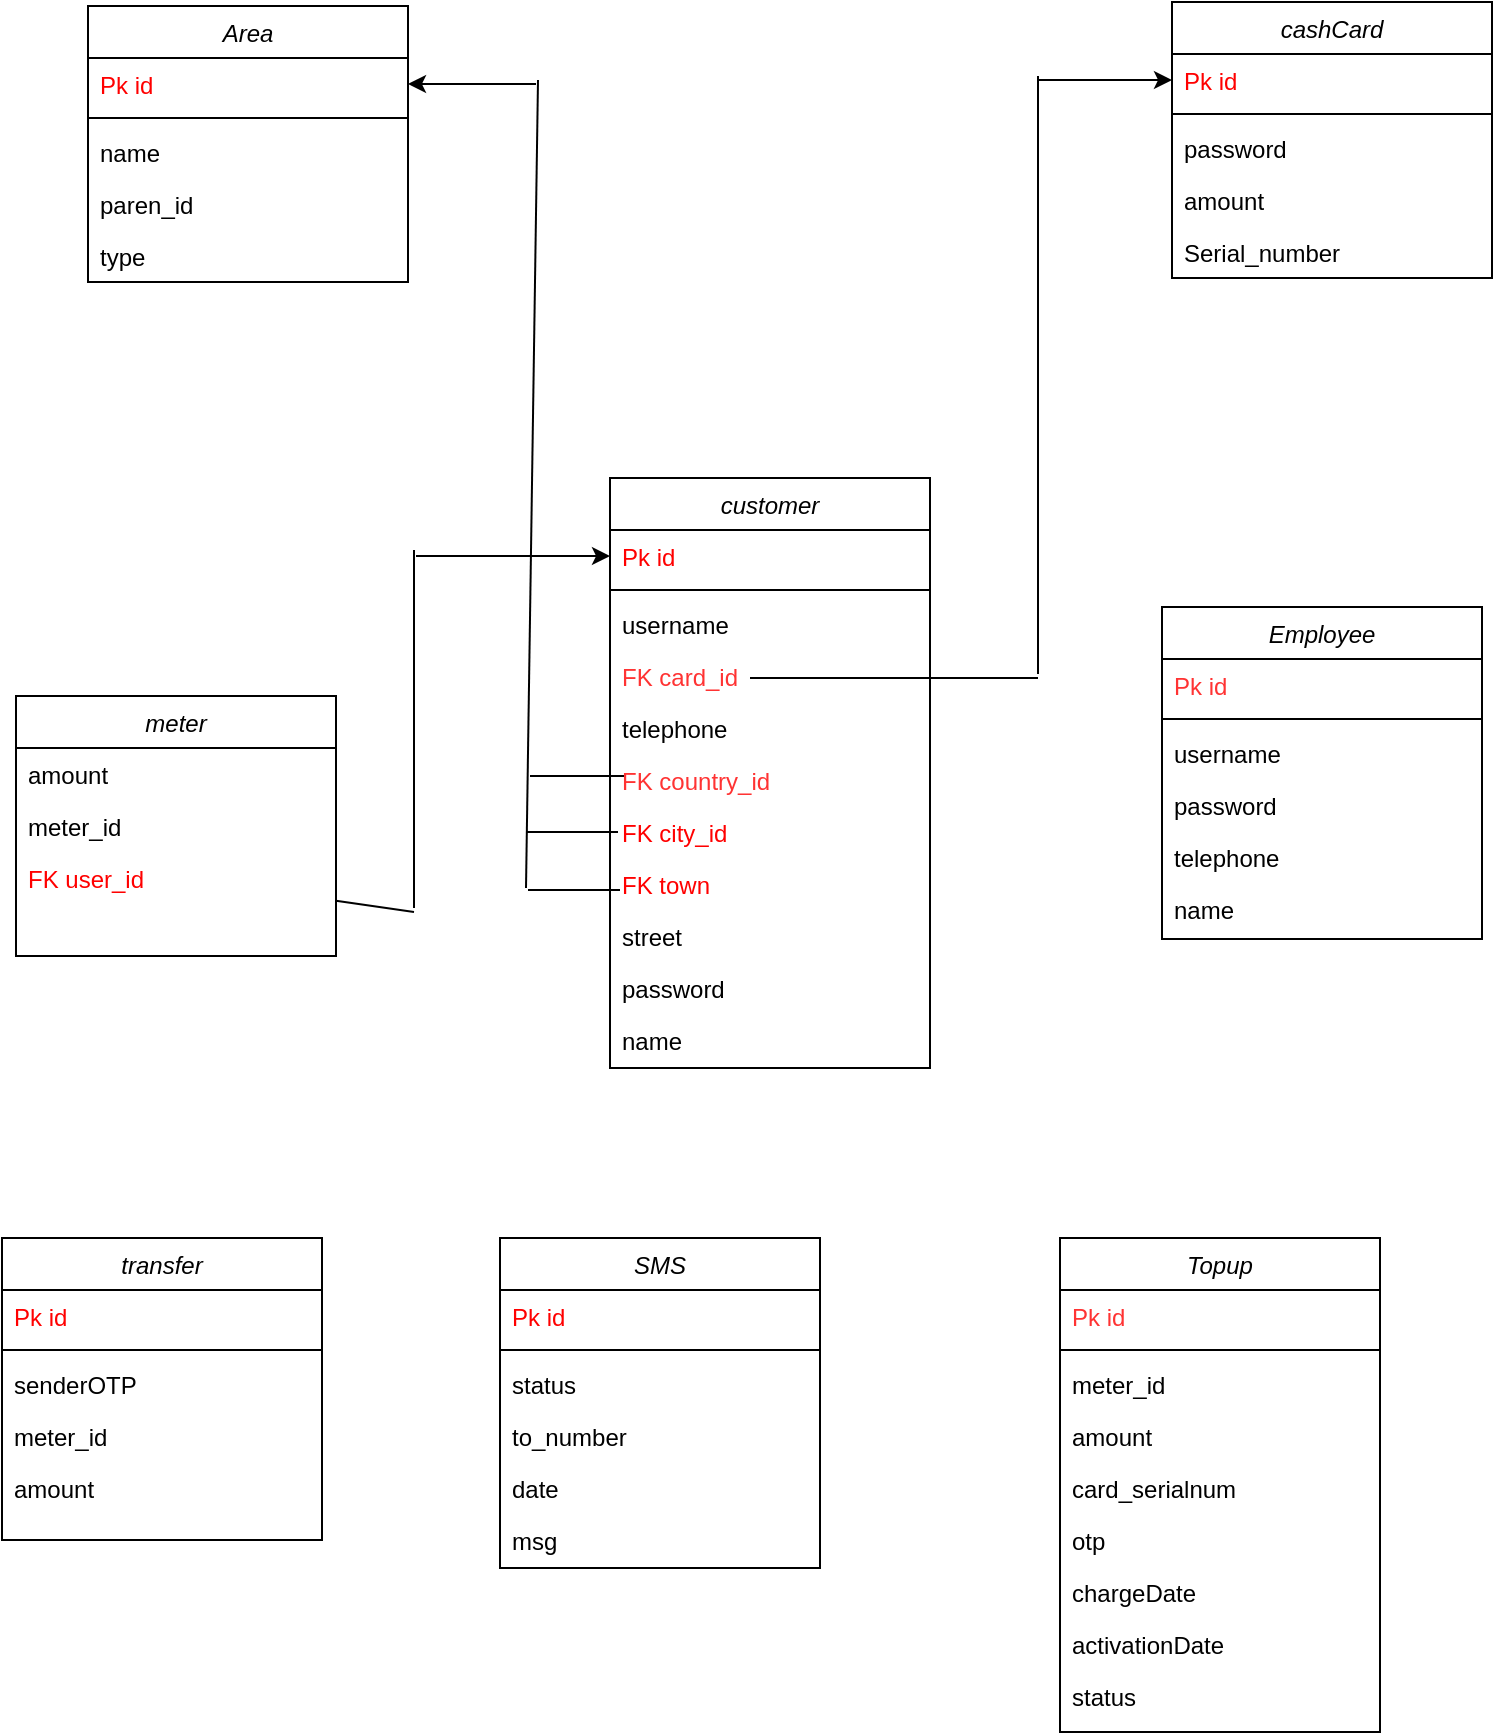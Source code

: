 <mxfile version="14.2.9" type="github">
  <diagram id="C5RBs43oDa-KdzZeNtuy" name="Page-1">
    <mxGraphModel dx="868" dy="393" grid="0" gridSize="10" guides="1" tooltips="1" connect="1" arrows="1" fold="1" page="1" pageScale="1" pageWidth="827" pageHeight="1169" math="0" shadow="0">
      <root>
        <mxCell id="WIyWlLk6GJQsqaUBKTNV-0" />
        <mxCell id="WIyWlLk6GJQsqaUBKTNV-1" parent="WIyWlLk6GJQsqaUBKTNV-0" />
        <mxCell id="7nV4E8yaG522N6IfIAVM-57" value="transfer" style="swimlane;fontStyle=2;align=center;verticalAlign=top;childLayout=stackLayout;horizontal=1;startSize=26;horizontalStack=0;resizeParent=1;resizeLast=0;collapsible=1;marginBottom=0;rounded=0;shadow=0;strokeWidth=1;" parent="WIyWlLk6GJQsqaUBKTNV-1" vertex="1">
          <mxGeometry x="36" y="666" width="160" height="151" as="geometry">
            <mxRectangle x="230" y="140" width="160" height="26" as="alternateBounds" />
          </mxGeometry>
        </mxCell>
        <mxCell id="7nV4E8yaG522N6IfIAVM-58" value="Pk id" style="text;align=left;verticalAlign=top;spacingLeft=4;spacingRight=4;overflow=hidden;rotatable=0;points=[[0,0.5],[1,0.5]];portConstraint=eastwest;fontColor=#FF0000;" parent="7nV4E8yaG522N6IfIAVM-57" vertex="1">
          <mxGeometry y="26" width="160" height="26" as="geometry" />
        </mxCell>
        <mxCell id="7nV4E8yaG522N6IfIAVM-59" value="" style="line;html=1;strokeWidth=1;align=left;verticalAlign=middle;spacingTop=-1;spacingLeft=3;spacingRight=3;rotatable=0;labelPosition=right;points=[];portConstraint=eastwest;" parent="7nV4E8yaG522N6IfIAVM-57" vertex="1">
          <mxGeometry y="52" width="160" height="8" as="geometry" />
        </mxCell>
        <mxCell id="7nV4E8yaG522N6IfIAVM-60" value="senderOTP" style="text;align=left;verticalAlign=top;spacingLeft=4;spacingRight=4;overflow=hidden;rotatable=0;points=[[0,0.5],[1,0.5]];portConstraint=eastwest;rounded=0;shadow=0;html=0;" parent="7nV4E8yaG522N6IfIAVM-57" vertex="1">
          <mxGeometry y="60" width="160" height="26" as="geometry" />
        </mxCell>
        <mxCell id="7nV4E8yaG522N6IfIAVM-61" value="meter_id" style="text;align=left;verticalAlign=top;spacingLeft=4;spacingRight=4;overflow=hidden;rotatable=0;points=[[0,0.5],[1,0.5]];portConstraint=eastwest;rounded=0;shadow=0;html=0;" parent="7nV4E8yaG522N6IfIAVM-57" vertex="1">
          <mxGeometry y="86" width="160" height="26" as="geometry" />
        </mxCell>
        <mxCell id="7nV4E8yaG522N6IfIAVM-62" value="amount" style="text;align=left;verticalAlign=top;spacingLeft=4;spacingRight=4;overflow=hidden;rotatable=0;points=[[0,0.5],[1,0.5]];portConstraint=eastwest;" parent="7nV4E8yaG522N6IfIAVM-57" vertex="1">
          <mxGeometry y="112" width="160" height="26" as="geometry" />
        </mxCell>
        <mxCell id="7nV4E8yaG522N6IfIAVM-40" value="SMS" style="swimlane;fontStyle=2;align=center;verticalAlign=top;childLayout=stackLayout;horizontal=1;startSize=26;horizontalStack=0;resizeParent=1;resizeLast=0;collapsible=1;marginBottom=0;rounded=0;shadow=0;strokeWidth=1;" parent="WIyWlLk6GJQsqaUBKTNV-1" vertex="1">
          <mxGeometry x="285" y="666" width="160" height="165" as="geometry">
            <mxRectangle x="230" y="140" width="160" height="26" as="alternateBounds" />
          </mxGeometry>
        </mxCell>
        <mxCell id="7nV4E8yaG522N6IfIAVM-41" value="Pk id" style="text;align=left;verticalAlign=top;spacingLeft=4;spacingRight=4;overflow=hidden;rotatable=0;points=[[0,0.5],[1,0.5]];portConstraint=eastwest;fontColor=#FF0000;" parent="7nV4E8yaG522N6IfIAVM-40" vertex="1">
          <mxGeometry y="26" width="160" height="26" as="geometry" />
        </mxCell>
        <mxCell id="7nV4E8yaG522N6IfIAVM-42" value="" style="line;html=1;strokeWidth=1;align=left;verticalAlign=middle;spacingTop=-1;spacingLeft=3;spacingRight=3;rotatable=0;labelPosition=right;points=[];portConstraint=eastwest;" parent="7nV4E8yaG522N6IfIAVM-40" vertex="1">
          <mxGeometry y="52" width="160" height="8" as="geometry" />
        </mxCell>
        <mxCell id="7nV4E8yaG522N6IfIAVM-43" value="status" style="text;align=left;verticalAlign=top;spacingLeft=4;spacingRight=4;overflow=hidden;rotatable=0;points=[[0,0.5],[1,0.5]];portConstraint=eastwest;rounded=0;shadow=0;html=0;" parent="7nV4E8yaG522N6IfIAVM-40" vertex="1">
          <mxGeometry y="60" width="160" height="26" as="geometry" />
        </mxCell>
        <mxCell id="7nV4E8yaG522N6IfIAVM-44" value="to_number" style="text;align=left;verticalAlign=top;spacingLeft=4;spacingRight=4;overflow=hidden;rotatable=0;points=[[0,0.5],[1,0.5]];portConstraint=eastwest;rounded=0;shadow=0;html=0;" parent="7nV4E8yaG522N6IfIAVM-40" vertex="1">
          <mxGeometry y="86" width="160" height="26" as="geometry" />
        </mxCell>
        <mxCell id="7nV4E8yaG522N6IfIAVM-45" value="date" style="text;align=left;verticalAlign=top;spacingLeft=4;spacingRight=4;overflow=hidden;rotatable=0;points=[[0,0.5],[1,0.5]];portConstraint=eastwest;" parent="7nV4E8yaG522N6IfIAVM-40" vertex="1">
          <mxGeometry y="112" width="160" height="26" as="geometry" />
        </mxCell>
        <mxCell id="7nV4E8yaG522N6IfIAVM-46" value="msg" style="text;align=left;verticalAlign=top;spacingLeft=4;spacingRight=4;overflow=hidden;rotatable=0;points=[[0,0.5],[1,0.5]];portConstraint=eastwest;" parent="7nV4E8yaG522N6IfIAVM-40" vertex="1">
          <mxGeometry y="138" width="160" height="26" as="geometry" />
        </mxCell>
        <mxCell id="7nV4E8yaG522N6IfIAVM-47" value="Topup" style="swimlane;fontStyle=2;align=center;verticalAlign=top;childLayout=stackLayout;horizontal=1;startSize=26;horizontalStack=0;resizeParent=1;resizeLast=0;collapsible=1;marginBottom=0;rounded=0;shadow=0;strokeWidth=1;" parent="WIyWlLk6GJQsqaUBKTNV-1" vertex="1">
          <mxGeometry x="565" y="666" width="160" height="247" as="geometry">
            <mxRectangle x="230" y="140" width="160" height="26" as="alternateBounds" />
          </mxGeometry>
        </mxCell>
        <mxCell id="7nV4E8yaG522N6IfIAVM-48" value="Pk id" style="text;align=left;verticalAlign=top;spacingLeft=4;spacingRight=4;overflow=hidden;rotatable=0;points=[[0,0.5],[1,0.5]];portConstraint=eastwest;fontColor=#FF3333;" parent="7nV4E8yaG522N6IfIAVM-47" vertex="1">
          <mxGeometry y="26" width="160" height="26" as="geometry" />
        </mxCell>
        <mxCell id="7nV4E8yaG522N6IfIAVM-49" value="" style="line;html=1;strokeWidth=1;align=left;verticalAlign=middle;spacingTop=-1;spacingLeft=3;spacingRight=3;rotatable=0;labelPosition=right;points=[];portConstraint=eastwest;" parent="7nV4E8yaG522N6IfIAVM-47" vertex="1">
          <mxGeometry y="52" width="160" height="8" as="geometry" />
        </mxCell>
        <mxCell id="7nV4E8yaG522N6IfIAVM-50" value="meter_id" style="text;align=left;verticalAlign=top;spacingLeft=4;spacingRight=4;overflow=hidden;rotatable=0;points=[[0,0.5],[1,0.5]];portConstraint=eastwest;rounded=0;shadow=0;html=0;" parent="7nV4E8yaG522N6IfIAVM-47" vertex="1">
          <mxGeometry y="60" width="160" height="26" as="geometry" />
        </mxCell>
        <mxCell id="7nV4E8yaG522N6IfIAVM-51" value="amount" style="text;align=left;verticalAlign=top;spacingLeft=4;spacingRight=4;overflow=hidden;rotatable=0;points=[[0,0.5],[1,0.5]];portConstraint=eastwest;rounded=0;shadow=0;html=0;" parent="7nV4E8yaG522N6IfIAVM-47" vertex="1">
          <mxGeometry y="86" width="160" height="26" as="geometry" />
        </mxCell>
        <mxCell id="7nV4E8yaG522N6IfIAVM-52" value="card_serialnum" style="text;align=left;verticalAlign=top;spacingLeft=4;spacingRight=4;overflow=hidden;rotatable=0;points=[[0,0.5],[1,0.5]];portConstraint=eastwest;" parent="7nV4E8yaG522N6IfIAVM-47" vertex="1">
          <mxGeometry y="112" width="160" height="26" as="geometry" />
        </mxCell>
        <mxCell id="7nV4E8yaG522N6IfIAVM-53" value="otp" style="text;align=left;verticalAlign=top;spacingLeft=4;spacingRight=4;overflow=hidden;rotatable=0;points=[[0,0.5],[1,0.5]];portConstraint=eastwest;" parent="7nV4E8yaG522N6IfIAVM-47" vertex="1">
          <mxGeometry y="138" width="160" height="26" as="geometry" />
        </mxCell>
        <mxCell id="7nV4E8yaG522N6IfIAVM-54" value="chargeDate" style="text;align=left;verticalAlign=top;spacingLeft=4;spacingRight=4;overflow=hidden;rotatable=0;points=[[0,0.5],[1,0.5]];portConstraint=eastwest;" parent="7nV4E8yaG522N6IfIAVM-47" vertex="1">
          <mxGeometry y="164" width="160" height="26" as="geometry" />
        </mxCell>
        <mxCell id="7nV4E8yaG522N6IfIAVM-67" value="activationDate" style="text;align=left;verticalAlign=top;spacingLeft=4;spacingRight=4;overflow=hidden;rotatable=0;points=[[0,0.5],[1,0.5]];portConstraint=eastwest;" parent="7nV4E8yaG522N6IfIAVM-47" vertex="1">
          <mxGeometry y="190" width="160" height="26" as="geometry" />
        </mxCell>
        <mxCell id="7nV4E8yaG522N6IfIAVM-68" value="status" style="text;align=left;verticalAlign=top;spacingLeft=4;spacingRight=4;overflow=hidden;rotatable=0;points=[[0,0.5],[1,0.5]];portConstraint=eastwest;" parent="7nV4E8yaG522N6IfIAVM-47" vertex="1">
          <mxGeometry y="216" width="160" height="26" as="geometry" />
        </mxCell>
        <mxCell id="7nV4E8yaG522N6IfIAVM-28" value="meter" style="swimlane;fontStyle=2;align=center;verticalAlign=top;childLayout=stackLayout;horizontal=1;startSize=26;horizontalStack=0;resizeParent=1;resizeLast=0;collapsible=1;marginBottom=0;rounded=0;shadow=0;strokeWidth=1;" parent="WIyWlLk6GJQsqaUBKTNV-1" vertex="1">
          <mxGeometry x="43" y="395" width="160" height="130" as="geometry">
            <mxRectangle x="230" y="140" width="160" height="26" as="alternateBounds" />
          </mxGeometry>
        </mxCell>
        <mxCell id="oHxnqU8lxe4c-BCrIvXj-5" value="" style="endArrow=none;html=1;rounded=0;fontColor=#FF3333;" parent="7nV4E8yaG522N6IfIAVM-28" edge="1">
          <mxGeometry relative="1" as="geometry">
            <mxPoint x="257" y="40" as="sourcePoint" />
            <mxPoint x="304" y="40" as="targetPoint" />
          </mxGeometry>
        </mxCell>
        <mxCell id="7nV4E8yaG522N6IfIAVM-31" value="amount" style="text;align=left;verticalAlign=top;spacingLeft=4;spacingRight=4;overflow=hidden;rotatable=0;points=[[0,0.5],[1,0.5]];portConstraint=eastwest;rounded=0;shadow=0;html=0;" parent="7nV4E8yaG522N6IfIAVM-28" vertex="1">
          <mxGeometry y="26" width="160" height="26" as="geometry" />
        </mxCell>
        <mxCell id="7nV4E8yaG522N6IfIAVM-32" value="meter_id" style="text;align=left;verticalAlign=top;spacingLeft=4;spacingRight=4;overflow=hidden;rotatable=0;points=[[0,0.5],[1,0.5]];portConstraint=eastwest;rounded=0;shadow=0;html=0;" parent="7nV4E8yaG522N6IfIAVM-28" vertex="1">
          <mxGeometry y="52" width="160" height="26" as="geometry" />
        </mxCell>
        <mxCell id="oHxnqU8lxe4c-BCrIvXj-1" value="FK user_id" style="text;align=left;verticalAlign=top;spacingLeft=4;spacingRight=4;overflow=hidden;rotatable=0;points=[[0,0.5],[1,0.5]];portConstraint=eastwest;fontColor=#FF0000;" parent="7nV4E8yaG522N6IfIAVM-28" vertex="1">
          <mxGeometry y="78" width="160" height="26" as="geometry" />
        </mxCell>
        <mxCell id="7nV4E8yaG522N6IfIAVM-7" value="customer" style="swimlane;fontStyle=2;align=center;verticalAlign=top;childLayout=stackLayout;horizontal=1;startSize=26;horizontalStack=0;resizeParent=1;resizeLast=0;collapsible=1;marginBottom=0;rounded=0;shadow=0;strokeWidth=1;" parent="WIyWlLk6GJQsqaUBKTNV-1" vertex="1">
          <mxGeometry x="340" y="286" width="160" height="295" as="geometry">
            <mxRectangle x="230" y="140" width="160" height="26" as="alternateBounds" />
          </mxGeometry>
        </mxCell>
        <mxCell id="7nV4E8yaG522N6IfIAVM-8" value="Pk id" style="text;align=left;verticalAlign=top;spacingLeft=4;spacingRight=4;overflow=hidden;rotatable=0;points=[[0,0.5],[1,0.5]];portConstraint=eastwest;fontColor=#FF0000;" parent="7nV4E8yaG522N6IfIAVM-7" vertex="1">
          <mxGeometry y="26" width="160" height="26" as="geometry" />
        </mxCell>
        <mxCell id="7nV4E8yaG522N6IfIAVM-9" value="" style="line;html=1;strokeWidth=1;align=left;verticalAlign=middle;spacingTop=-1;spacingLeft=3;spacingRight=3;rotatable=0;labelPosition=right;points=[];portConstraint=eastwest;" parent="7nV4E8yaG522N6IfIAVM-7" vertex="1">
          <mxGeometry y="52" width="160" height="8" as="geometry" />
        </mxCell>
        <mxCell id="7nV4E8yaG522N6IfIAVM-10" value="username" style="text;align=left;verticalAlign=top;spacingLeft=4;spacingRight=4;overflow=hidden;rotatable=0;points=[[0,0.5],[1,0.5]];portConstraint=eastwest;rounded=0;shadow=0;html=0;" parent="7nV4E8yaG522N6IfIAVM-7" vertex="1">
          <mxGeometry y="60" width="160" height="26" as="geometry" />
        </mxCell>
        <mxCell id="7nV4E8yaG522N6IfIAVM-11" value="FK card_id" style="text;align=left;verticalAlign=top;spacingLeft=4;spacingRight=4;overflow=hidden;rotatable=0;points=[[0,0.5],[1,0.5]];portConstraint=eastwest;rounded=0;shadow=0;html=0;fontColor=#FF3333;" parent="7nV4E8yaG522N6IfIAVM-7" vertex="1">
          <mxGeometry y="86" width="160" height="26" as="geometry" />
        </mxCell>
        <mxCell id="oHxnqU8lxe4c-BCrIvXj-2" value="" style="endArrow=none;html=1;rounded=0;fontColor=#FF3333;" parent="7nV4E8yaG522N6IfIAVM-7" edge="1">
          <mxGeometry relative="1" as="geometry">
            <mxPoint x="70" y="100" as="sourcePoint" />
            <mxPoint x="214" y="100" as="targetPoint" />
          </mxGeometry>
        </mxCell>
        <mxCell id="7nV4E8yaG522N6IfIAVM-12" value="telephone" style="text;align=left;verticalAlign=top;spacingLeft=4;spacingRight=4;overflow=hidden;rotatable=0;points=[[0,0.5],[1,0.5]];portConstraint=eastwest;" parent="7nV4E8yaG522N6IfIAVM-7" vertex="1">
          <mxGeometry y="112" width="160" height="26" as="geometry" />
        </mxCell>
        <mxCell id="7nV4E8yaG522N6IfIAVM-14" value="FK country_id" style="text;align=left;verticalAlign=top;spacingLeft=4;spacingRight=4;overflow=hidden;rotatable=0;points=[[0,0.5],[1,0.5]];portConstraint=eastwest;fontColor=#FF3333;" parent="7nV4E8yaG522N6IfIAVM-7" vertex="1">
          <mxGeometry y="138" width="160" height="26" as="geometry" />
        </mxCell>
        <mxCell id="7nV4E8yaG522N6IfIAVM-15" value="FK city_id" style="text;align=left;verticalAlign=top;spacingLeft=4;spacingRight=4;overflow=hidden;rotatable=0;points=[[0,0.5],[1,0.5]];portConstraint=eastwest;fontColor=#FF0000;" parent="7nV4E8yaG522N6IfIAVM-7" vertex="1">
          <mxGeometry y="164" width="160" height="26" as="geometry" />
        </mxCell>
        <mxCell id="7nV4E8yaG522N6IfIAVM-17" value="FK town" style="text;align=left;verticalAlign=top;spacingLeft=4;spacingRight=4;overflow=hidden;rotatable=0;points=[[0,0.5],[1,0.5]];portConstraint=eastwest;fontColor=#FF0000;" parent="7nV4E8yaG522N6IfIAVM-7" vertex="1">
          <mxGeometry y="190" width="160" height="26" as="geometry" />
        </mxCell>
        <mxCell id="7nV4E8yaG522N6IfIAVM-18" value="street" style="text;align=left;verticalAlign=top;spacingLeft=4;spacingRight=4;overflow=hidden;rotatable=0;points=[[0,0.5],[1,0.5]];portConstraint=eastwest;" parent="7nV4E8yaG522N6IfIAVM-7" vertex="1">
          <mxGeometry y="216" width="160" height="26" as="geometry" />
        </mxCell>
        <mxCell id="7nV4E8yaG522N6IfIAVM-19" value="password" style="text;align=left;verticalAlign=top;spacingLeft=4;spacingRight=4;overflow=hidden;rotatable=0;points=[[0,0.5],[1,0.5]];portConstraint=eastwest;" parent="7nV4E8yaG522N6IfIAVM-7" vertex="1">
          <mxGeometry y="242" width="160" height="26" as="geometry" />
        </mxCell>
        <mxCell id="7nV4E8yaG522N6IfIAVM-20" value="name" style="text;align=left;verticalAlign=top;spacingLeft=4;spacingRight=4;overflow=hidden;rotatable=0;points=[[0,0.5],[1,0.5]];portConstraint=eastwest;" parent="7nV4E8yaG522N6IfIAVM-7" vertex="1">
          <mxGeometry y="268" width="160" height="26" as="geometry" />
        </mxCell>
        <mxCell id="7nV4E8yaG522N6IfIAVM-21" value="Employee" style="swimlane;fontStyle=2;align=center;verticalAlign=top;childLayout=stackLayout;horizontal=1;startSize=26;horizontalStack=0;resizeParent=1;resizeLast=0;collapsible=1;marginBottom=0;rounded=0;shadow=0;strokeWidth=1;" parent="WIyWlLk6GJQsqaUBKTNV-1" vertex="1">
          <mxGeometry x="616" y="350.5" width="160" height="166" as="geometry">
            <mxRectangle x="230" y="140" width="160" height="26" as="alternateBounds" />
          </mxGeometry>
        </mxCell>
        <mxCell id="7nV4E8yaG522N6IfIAVM-22" value="Pk id" style="text;align=left;verticalAlign=top;spacingLeft=4;spacingRight=4;overflow=hidden;rotatable=0;points=[[0,0.5],[1,0.5]];portConstraint=eastwest;fontColor=#FF3333;" parent="7nV4E8yaG522N6IfIAVM-21" vertex="1">
          <mxGeometry y="26" width="160" height="26" as="geometry" />
        </mxCell>
        <mxCell id="7nV4E8yaG522N6IfIAVM-23" value="" style="line;html=1;strokeWidth=1;align=left;verticalAlign=middle;spacingTop=-1;spacingLeft=3;spacingRight=3;rotatable=0;labelPosition=right;points=[];portConstraint=eastwest;" parent="7nV4E8yaG522N6IfIAVM-21" vertex="1">
          <mxGeometry y="52" width="160" height="8" as="geometry" />
        </mxCell>
        <mxCell id="7nV4E8yaG522N6IfIAVM-24" value="username" style="text;align=left;verticalAlign=top;spacingLeft=4;spacingRight=4;overflow=hidden;rotatable=0;points=[[0,0.5],[1,0.5]];portConstraint=eastwest;rounded=0;shadow=0;html=0;" parent="7nV4E8yaG522N6IfIAVM-21" vertex="1">
          <mxGeometry y="60" width="160" height="26" as="geometry" />
        </mxCell>
        <mxCell id="7nV4E8yaG522N6IfIAVM-25" value="password" style="text;align=left;verticalAlign=top;spacingLeft=4;spacingRight=4;overflow=hidden;rotatable=0;points=[[0,0.5],[1,0.5]];portConstraint=eastwest;rounded=0;shadow=0;html=0;" parent="7nV4E8yaG522N6IfIAVM-21" vertex="1">
          <mxGeometry y="86" width="160" height="26" as="geometry" />
        </mxCell>
        <mxCell id="7nV4E8yaG522N6IfIAVM-26" value="telephone" style="text;align=left;verticalAlign=top;spacingLeft=4;spacingRight=4;overflow=hidden;rotatable=0;points=[[0,0.5],[1,0.5]];portConstraint=eastwest;" parent="7nV4E8yaG522N6IfIAVM-21" vertex="1">
          <mxGeometry y="112" width="160" height="26" as="geometry" />
        </mxCell>
        <mxCell id="7nV4E8yaG522N6IfIAVM-27" value="name" style="text;align=left;verticalAlign=top;spacingLeft=4;spacingRight=4;overflow=hidden;rotatable=0;points=[[0,0.5],[1,0.5]];portConstraint=eastwest;" parent="7nV4E8yaG522N6IfIAVM-21" vertex="1">
          <mxGeometry y="138" width="160" height="26" as="geometry" />
        </mxCell>
        <mxCell id="7nV4E8yaG522N6IfIAVM-1" value="cashCard" style="swimlane;fontStyle=2;align=center;verticalAlign=top;childLayout=stackLayout;horizontal=1;startSize=26;horizontalStack=0;resizeParent=1;resizeLast=0;collapsible=1;marginBottom=0;rounded=0;shadow=0;strokeWidth=1;" parent="WIyWlLk6GJQsqaUBKTNV-1" vertex="1">
          <mxGeometry x="621" y="48" width="160" height="138" as="geometry">
            <mxRectangle x="230" y="140" width="160" height="26" as="alternateBounds" />
          </mxGeometry>
        </mxCell>
        <mxCell id="7nV4E8yaG522N6IfIAVM-2" value="Pk id" style="text;align=left;verticalAlign=top;spacingLeft=4;spacingRight=4;overflow=hidden;rotatable=0;points=[[0,0.5],[1,0.5]];portConstraint=eastwest;shadow=1;fontColor=#FF0000;" parent="7nV4E8yaG522N6IfIAVM-1" vertex="1">
          <mxGeometry y="26" width="160" height="26" as="geometry" />
        </mxCell>
        <mxCell id="7nV4E8yaG522N6IfIAVM-3" value="" style="line;html=1;strokeWidth=1;align=left;verticalAlign=middle;spacingTop=-1;spacingLeft=3;spacingRight=3;rotatable=0;labelPosition=right;points=[];portConstraint=eastwest;" parent="7nV4E8yaG522N6IfIAVM-1" vertex="1">
          <mxGeometry y="52" width="160" height="8" as="geometry" />
        </mxCell>
        <mxCell id="7nV4E8yaG522N6IfIAVM-4" value="password" style="text;align=left;verticalAlign=top;spacingLeft=4;spacingRight=4;overflow=hidden;rotatable=0;points=[[0,0.5],[1,0.5]];portConstraint=eastwest;rounded=0;shadow=1;html=0;" parent="7nV4E8yaG522N6IfIAVM-1" vertex="1">
          <mxGeometry y="60" width="160" height="26" as="geometry" />
        </mxCell>
        <mxCell id="7nV4E8yaG522N6IfIAVM-5" value="amount" style="text;align=left;verticalAlign=top;spacingLeft=4;spacingRight=4;overflow=hidden;rotatable=0;points=[[0,0.5],[1,0.5]];portConstraint=eastwest;rounded=0;shadow=0;html=0;" parent="7nV4E8yaG522N6IfIAVM-1" vertex="1">
          <mxGeometry y="86" width="160" height="26" as="geometry" />
        </mxCell>
        <mxCell id="7nV4E8yaG522N6IfIAVM-6" value="Serial_number" style="text;align=left;verticalAlign=top;spacingLeft=4;spacingRight=4;overflow=hidden;rotatable=0;points=[[0,0.5],[1,0.5]];portConstraint=eastwest;" parent="7nV4E8yaG522N6IfIAVM-1" vertex="1">
          <mxGeometry y="112" width="160" height="26" as="geometry" />
        </mxCell>
        <mxCell id="zkfFHV4jXpPFQw0GAbJ--0" value="Area" style="swimlane;fontStyle=2;align=center;verticalAlign=top;childLayout=stackLayout;horizontal=1;startSize=26;horizontalStack=0;resizeParent=1;resizeLast=0;collapsible=1;marginBottom=0;rounded=0;shadow=0;strokeWidth=1;" parent="WIyWlLk6GJQsqaUBKTNV-1" vertex="1">
          <mxGeometry x="79" y="50" width="160" height="138" as="geometry">
            <mxRectangle x="230" y="140" width="160" height="26" as="alternateBounds" />
          </mxGeometry>
        </mxCell>
        <mxCell id="zkfFHV4jXpPFQw0GAbJ--1" value="Pk id" style="text;align=left;verticalAlign=top;spacingLeft=4;spacingRight=4;overflow=hidden;rotatable=0;points=[[0,0.5],[1,0.5]];portConstraint=eastwest;fontColor=#FF0000;" parent="zkfFHV4jXpPFQw0GAbJ--0" vertex="1">
          <mxGeometry y="26" width="160" height="26" as="geometry" />
        </mxCell>
        <mxCell id="zkfFHV4jXpPFQw0GAbJ--4" value="" style="line;html=1;strokeWidth=1;align=left;verticalAlign=middle;spacingTop=-1;spacingLeft=3;spacingRight=3;rotatable=0;labelPosition=right;points=[];portConstraint=eastwest;" parent="zkfFHV4jXpPFQw0GAbJ--0" vertex="1">
          <mxGeometry y="52" width="160" height="8" as="geometry" />
        </mxCell>
        <mxCell id="zkfFHV4jXpPFQw0GAbJ--2" value="name" style="text;align=left;verticalAlign=top;spacingLeft=4;spacingRight=4;overflow=hidden;rotatable=0;points=[[0,0.5],[1,0.5]];portConstraint=eastwest;rounded=0;shadow=0;html=0;" parent="zkfFHV4jXpPFQw0GAbJ--0" vertex="1">
          <mxGeometry y="60" width="160" height="26" as="geometry" />
        </mxCell>
        <mxCell id="zkfFHV4jXpPFQw0GAbJ--3" value="paren_id" style="text;align=left;verticalAlign=top;spacingLeft=4;spacingRight=4;overflow=hidden;rotatable=0;points=[[0,0.5],[1,0.5]];portConstraint=eastwest;rounded=0;shadow=0;html=0;" parent="zkfFHV4jXpPFQw0GAbJ--0" vertex="1">
          <mxGeometry y="86" width="160" height="26" as="geometry" />
        </mxCell>
        <mxCell id="zkfFHV4jXpPFQw0GAbJ--5" value="type" style="text;align=left;verticalAlign=top;spacingLeft=4;spacingRight=4;overflow=hidden;rotatable=0;points=[[0,0.5],[1,0.5]];portConstraint=eastwest;" parent="zkfFHV4jXpPFQw0GAbJ--0" vertex="1">
          <mxGeometry y="112" width="160" height="26" as="geometry" />
        </mxCell>
        <mxCell id="oHxnqU8lxe4c-BCrIvXj-3" value="" style="endArrow=none;html=1;rounded=0;fontColor=#FF3333;" parent="WIyWlLk6GJQsqaUBKTNV-1" edge="1">
          <mxGeometry relative="1" as="geometry">
            <mxPoint x="554" y="384" as="sourcePoint" />
            <mxPoint x="554" y="85" as="targetPoint" />
          </mxGeometry>
        </mxCell>
        <mxCell id="oHxnqU8lxe4c-BCrIvXj-4" value="" style="endArrow=classic;html=1;fontColor=#FF3333;entryX=0;entryY=0.5;entryDx=0;entryDy=0;" parent="WIyWlLk6GJQsqaUBKTNV-1" target="7nV4E8yaG522N6IfIAVM-2" edge="1">
          <mxGeometry width="50" height="50" relative="1" as="geometry">
            <mxPoint x="554" y="87" as="sourcePoint" />
            <mxPoint x="585" y="75" as="targetPoint" />
          </mxGeometry>
        </mxCell>
        <mxCell id="oHxnqU8lxe4c-BCrIvXj-6" value="" style="endArrow=none;html=1;rounded=0;fontColor=#FF3333;" parent="WIyWlLk6GJQsqaUBKTNV-1" edge="1">
          <mxGeometry relative="1" as="geometry">
            <mxPoint x="299" y="492" as="sourcePoint" />
            <mxPoint x="345" y="492" as="targetPoint" />
          </mxGeometry>
        </mxCell>
        <mxCell id="oHxnqU8lxe4c-BCrIvXj-7" value="" style="endArrow=none;html=1;rounded=0;fontColor=#FF3333;" parent="WIyWlLk6GJQsqaUBKTNV-1" edge="1">
          <mxGeometry relative="1" as="geometry">
            <mxPoint x="298" y="463" as="sourcePoint" />
            <mxPoint x="344" y="463" as="targetPoint" />
          </mxGeometry>
        </mxCell>
        <mxCell id="oHxnqU8lxe4c-BCrIvXj-8" value="" style="endArrow=none;html=1;rounded=0;fontColor=#FF3333;" parent="WIyWlLk6GJQsqaUBKTNV-1" edge="1">
          <mxGeometry relative="1" as="geometry">
            <mxPoint x="304" y="87" as="sourcePoint" />
            <mxPoint x="298" y="491" as="targetPoint" />
          </mxGeometry>
        </mxCell>
        <mxCell id="oHxnqU8lxe4c-BCrIvXj-9" value="" style="endArrow=classic;html=1;fontColor=#FF3333;entryX=1;entryY=0.5;entryDx=0;entryDy=0;" parent="WIyWlLk6GJQsqaUBKTNV-1" target="zkfFHV4jXpPFQw0GAbJ--1" edge="1">
          <mxGeometry width="50" height="50" relative="1" as="geometry">
            <mxPoint x="303" y="89" as="sourcePoint" />
            <mxPoint x="300" y="77" as="targetPoint" />
          </mxGeometry>
        </mxCell>
        <mxCell id="oHxnqU8lxe4c-BCrIvXj-10" value="" style="endArrow=none;html=1;fontColor=#FF0000;" parent="WIyWlLk6GJQsqaUBKTNV-1" source="oHxnqU8lxe4c-BCrIvXj-1" edge="1">
          <mxGeometry width="50" height="50" relative="1" as="geometry">
            <mxPoint x="171" y="553" as="sourcePoint" />
            <mxPoint x="242" y="503" as="targetPoint" />
          </mxGeometry>
        </mxCell>
        <mxCell id="oHxnqU8lxe4c-BCrIvXj-11" value="" style="endArrow=none;html=1;fontColor=#FF0000;" parent="WIyWlLk6GJQsqaUBKTNV-1" edge="1">
          <mxGeometry width="50" height="50" relative="1" as="geometry">
            <mxPoint x="242" y="501" as="sourcePoint" />
            <mxPoint x="242" y="322" as="targetPoint" />
          </mxGeometry>
        </mxCell>
        <mxCell id="oHxnqU8lxe4c-BCrIvXj-12" value="" style="endArrow=classic;html=1;fontColor=#FF0000;entryX=0;entryY=0.5;entryDx=0;entryDy=0;" parent="WIyWlLk6GJQsqaUBKTNV-1" target="7nV4E8yaG522N6IfIAVM-8" edge="1">
          <mxGeometry width="50" height="50" relative="1" as="geometry">
            <mxPoint x="243" y="325" as="sourcePoint" />
            <mxPoint x="286" y="306" as="targetPoint" />
          </mxGeometry>
        </mxCell>
      </root>
    </mxGraphModel>
  </diagram>
</mxfile>
